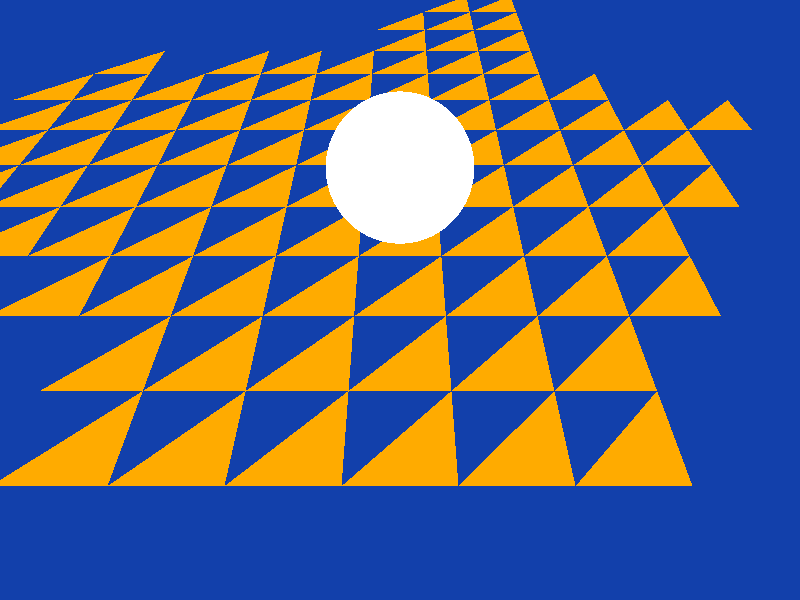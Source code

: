 camera {
  location  <0, 14, 14>
  up        <0,  1,  0>
  right     <1.33333, 0,  0>
  look_at   <0, 0, 0>
}

light_source {<-100, 100, 100> color rgb <1.5, 1.5, 1.5>}

sphere { <0, 0, 0>, 2
  pigment { color rgb <1.0, 1.0, 1.0>}
  finish {ambient 0 diffuse 0 refraction 1 ior 1.33}
  translate <0, 5, 0>
}

// floor
plane {<0, 1, 0>, -4
  pigment {color rgb <0.07, 0.25, 0.67>}
  finish {ambient 0.2 diffuse 0.4}
  translate <0, -1, 0>
}

// tile the floor
// leftmost column
triangle {
  <0, 0, 0>,
  <1, 0, 0>,
  <0, 0, -1>
  scale <4, 4, 4>
  translate <-22, -4.9999, -20>
  pigment {color rgb <1.0, 0.67, 0.0>}
  finish {ambient 0.4 diffuse 0.5}
}

// one column to the right
triangle {
  <0, 0, 0>,
  <1, 0, 0>,
  <0, 0, -1>
  scale <4, 4, 4>
  translate <-18, -4.9999, -12>
  pigment {color rgb <1.0, 0.67, 0.0>}
  finish {ambient 0.4 diffuse 0.5}
}

triangle {
  <0, 0, 0>,
  <1, 0, 0>,
  <0, 0, -1>
  scale <4, 4, 4>
  translate <-18, -4.9999, -16>
  pigment {color rgb <1.0, 0.67, 0.0>}
  finish {ambient 0.4 diffuse 0.5}
}

triangle {
  <0, 0, 0>,
  <1, 0, 0>,
  <0, 0, -1>
  scale <4, 4, 4>
  translate <-18, -4.9999, -20>
  pigment {color rgb <1.0, 0.67, 0.0>}
  finish {ambient 0.4 diffuse 0.5}
}

// one column to the right
triangle {
  <0, 0, 0>,
  <1, 0, 0>,
  <0, 0, -1>
  scale <4, 4, 4>
  translate <-14, -4.9999, -4>
  pigment {color rgb <1.0, 0.67, 0.0>}
  finish {ambient 0.4 diffuse 0.5}
}

triangle {
  <0, 0, 0>,
  <1, 0, 0>,
  <0, 0, -1>
  scale <4, 4, 4>
  translate <-14, -4.9999, -8>
  pigment {color rgb <1.0, 0.67, 0.0>}
  finish {ambient 0.4 diffuse 0.5}
}

triangle {
  <0, 0, 0>,
  <1, 0, 0>,
  <0, 0, -1>
  scale <4, 4, 4>
  translate <-14, -4.9999, -12>
  pigment {color rgb <1.0, 0.67, 0.0>}
  finish {ambient 0.4 diffuse 0.5}
}
triangle {
  <0, 0, 0>,
  <1, 0, 0>,
  <0, 0, -1>
  scale <4, 4, 4>
  translate <-14, -4.9999, -16>
  pigment {color rgb <1.0, 0.67, 0.0>}
  finish {ambient 0.4 diffuse 0.5}
}

triangle {
  <0, 0, 0>,
  <1, 0, 0>,
  <0, 0, -1>
  scale <4, 4, 4>
  translate <-14, -4.9999, -20>
  pigment {color rgb <1.0, 0.67, 0.0>}
  finish {ambient 0.4 diffuse 0.5}
}

triangle {
  <0, 0, 0>,
  <1, 0, 0>,
  <0, 0, -1>
  scale <4, 4, 4>
  translate <-14, -4.9999, -24>
  pigment {color rgb <1.0, 0.67, 0.0>}
  finish {ambient 0.4 diffuse 0.5}
}

// one column to the right
triangle {
  <0, 0, 0>,
  <1, 0, 0>,
  <0, 0, -1>
  scale <4, 4, 4>
  translate <-10, -4.9999, 4>
  pigment {color rgb <1.0, 0.67, 0.0>}
  finish {ambient 0.4 diffuse 0.5}
}

triangle {
  <0, 0, 0>,
  <1, 0, 0>,
  <0, 0, -1>
  scale <4, 4, 4>
  translate <-10, -4.9999, 0>
  pigment {color rgb <1.0, 0.67, 0.0>}
  finish {ambient 0.4 diffuse 0.5}
}

triangle {
  <0, 0, 0>,
  <1, 0, 0>,
  <0, 0, -1>
  scale <4, 4, 4>
  translate <-10, -4.9999, -4>
  pigment {color rgb <1.0, 0.67, 0.0>}
  finish {ambient 0.4 diffuse 0.5}
}

triangle {
  <0, 0, 0>,
  <1, 0, 0>,
  <0, 0, -1>
  scale <4, 4, 4>
  translate <-10, -4.9999, -8>
  pigment {color rgb <1.0, 0.67, 0.0>}
  finish {ambient 0.4 diffuse 0.5}
}

triangle {
  <0, 0, 0>,
  <1, 0, 0>,
  <0, 0, -1>
  scale <4, 4, 4>
  translate <-10, -4.9999, -8>
  pigment {color rgb <1.0, 0.67, 0.0>}
  finish {ambient 0.4 diffuse 0.5}
}

triangle {
  <0, 0, 0>,
  <1, 0, 0>,
  <0, 0, -1>
  scale <4, 4, 4>
  translate <-10, -4.9999, -12>
  pigment {color rgb <1.0, 0.67, 0.0>}
  finish {ambient 0.4 diffuse 0.5}
}

triangle {
  <0, 0, 0>,
  <1, 0, 0>,
  <0, 0, -1>
  scale <4, 4, 4>
  translate <-10, -4.9999, -16>
  pigment {color rgb <1.0, 0.67, 0.0>}
  finish {ambient 0.4 diffuse 0.5}
}

triangle {
  <0, 0, 0>,
  <1, 0, 0>,
  <0, 0, -1>
  scale <4, 4, 4>
  translate <-10, -4.9999, -20>
  pigment {color rgb <1.0, 0.67, 0.0>}
  finish {ambient 0.4 diffuse 0.5}
}

triangle {
  <0, 0, 0>,
  <1, 0, 0>,
  <0, 0, -1>
  scale <4, 4, 4>
  translate <-10, -4.9999, -24>
  pigment {color rgb <1.0, 0.67, 0.0>}
  finish {ambient 0.4 diffuse 0.5}
}

triangle {
  <0, 0, 0>,
  <1, 0, 0>,
  <0, 0, -1>
  scale <4, 4, 4>
  translate <-10, -4.9999, -28>
  pigment {color rgb <1.0, 0.67, 0.0>}
  finish {ambient 0.4 diffuse 0.5}
}

triangle {
  <0, 0, 0>,
  <1, 0, 0>,
  <0, 0, -1>
  scale <4, 4, 4>
  translate <-10, -4.9999, -32>
  pigment {color rgb <1.0, 0.67, 0.0>}
  finish {ambient 0.4 diffuse 0.5}
}

triangle {
  <0, 0, 0>,
  <1, 0, 0>,
  <0, 0, -1>
  scale <4, 4, 4>
  translate <-10, -4.9999, -36>
  pigment {color rgb <1.0, 0.67, 0.0>}
  finish {ambient 0.4 diffuse 0.5}
}

triangle {
  <0, 0, 0>,
  <1, 0, 0>,
  <0, 0, -1>
  scale <4, 4, 4>
  translate <-10, -4.9999, -40>
  pigment {color rgb <1.0, 0.67, 0.0>}
  finish {ambient 0.4 diffuse 0.5}
}


// one column to the right
triangle {
  <0, 0, 0>,
  <1, 0, 0>,
  <0, 0, -1>
  scale <4, 4, 4>
  translate <-6, -4.9999, 4>
  pigment {color rgb <1.0, 0.67, 0.0>}
  finish {ambient 0.4 diffuse 0.5}
}

triangle {
  <0, 0, 0>,
  <1, 0, 0>,
  <0, 0, -1>
  scale <4, 4, 4>
  translate <-6, -4.9999, 0>
  pigment {color rgb <1.0, 0.67, 0.0>}
  finish {ambient 0.4 diffuse 0.5}
}

triangle {
  <0, 0, 0>,
  <1, 0, 0>,
  <0, 0, -1>
  scale <4, 4, 4>
  translate <-6, -4.9999, -4>
  pigment {color rgb <1.0, 0.67, 0.0>}
  finish {ambient 0.4 diffuse 0.5}
}

triangle {
  <0, 0, 0>,
  <1, 0, 0>,
  <0, 0, -1>
  scale <4, 4, 4>
  translate <-6, -4.9999, -8>
  pigment {color rgb <1.0, 0.67, 0.0>}
  finish {ambient 0.4 diffuse 0.5}
}

triangle {
  <0, 0, 0>,
  <1, 0, 0>,
  <0, 0, -1>
  scale <4, 4, 4>
  translate <-6, -4.9999, -12>
  pigment {color rgb <1.0, 0.67, 0.0>}
  finish {ambient 0.4 diffuse 0.5}
}

triangle {
  <0, 0, 0>,
  <1, 0, 0>,
  <0, 0, -1>
  scale <4, 4, 4>
  translate <-6, -4.9999, -16>
  pigment {color rgb <1.0, 0.67, 0.0>}
  finish {ambient 0.4 diffuse 0.5}
}

triangle {
  <0, 0, 0>,
  <1, 0, 0>,
  <0, 0, -1>
  scale <4, 4, 4>
  translate <-6, -4.9999, -20>
  pigment {color rgb <1.0, 0.67, 0.0>}
  finish {ambient 0.4 diffuse 0.5}
}

triangle {
  <0, 0, 0>,
  <1, 0, 0>,
  <0, 0, -1>
  scale <4, 4, 4>
  translate <-6, -4.9999, -24>
  pigment {color rgb <1.0, 0.67, 0.0>}
  finish {ambient 0.4 diffuse 0.5}
}

triangle {
  <0, 0, 0>,
  <1, 0, 0>,
  <0, 0, -1>
  scale <4, 4, 4>
  translate <-6, -4.9999, -28>
  pigment {color rgb <1.0, 0.67, 0.0>}
  finish {ambient 0.4 diffuse 0.5}
}

triangle {
  <0, 0, 0>,
  <1, 0, 0>,
  <0, 0, -1>
  scale <4, 4, 4>
  translate <-6, -4.9999, -32>
  pigment {color rgb <1.0, 0.67, 0.0>}
  finish {ambient 0.4 diffuse 0.5}
}

triangle {
  <0, 0, 0>,
  <1, 0, 0>,
  <0, 0, -1>
  scale <4, 4, 4>
  translate <-6, -4.9999, -36>
  pigment {color rgb <1.0, 0.67, 0.0>}
  finish {ambient 0.4 diffuse 0.5}
}

triangle {
  <0, 0, 0>,
  <1, 0, 0>,
  <0, 0, -1>
  scale <4, 4, 4>
  translate <-6, -4.9999, -40>
  pigment {color rgb <1.0, 0.67, 0.0>}
  finish {ambient 0.4 diffuse 0.5}
}

triangle {
  <0, 0, 0>,
  <1, 0, 0>,
  <0, 0, -1>
  scale <4, 4, 4>
  translate <-6, -4.9999, -44>
  pigment {color rgb <1.0, 0.67, 0.0>}
  finish {ambient 0.4 diffuse 0.5}
}

triangle {
  <0, 0, 0>,
  <1, 0, 0>,
  <0, 0, -1>
  scale <4, 4, 4>
  translate <-6, -4.9999, -48>
  pigment {color rgb <1.0, 0.67, 0.0>}
  finish {ambient 0.4 diffuse 0.5}
}


// one more column to the right
triangle {
  <0, 0, 0>,
  <1, 0, 0>,
  <0, 0, -1>
  scale <4, 4, 4>
  translate <-2, -4.9999, 4>
  pigment {color rgb <1.0, 0.67, 0.0>}
  finish {ambient 0.4 diffuse 0.5}
}

triangle {
  <0, 0, 0>,
  <1, 0, 0>,
  <0, 0, -1>
  scale <4, 4, 4>
  translate <-2, -4.9999, 0>
  pigment {color rgb <1.0, 0.67, 0.0>}
  finish {ambient 0.4 diffuse 0.5}
}

triangle {
  <0, 0, 0>,
  <1, 0, 0>,
  <0, 0, -1>
  scale <4, 4, 4>
  translate <-2, -4.9999, -4>
  pigment {color rgb <1.0, 0.67, 0.0>}
  finish {ambient 0.4 diffuse 0.5}
}

triangle {
  <0, 0, 0>,
  <1, 0, 0>,
  <0, 0, -1>
  scale <4, 4, 4>
  translate <-2, -4.9999, -8>
  pigment {color rgb <1.0, 0.67, 0.0>}
  finish {ambient 0.4 diffuse 0.5}
}

triangle {
  <0, 0, 0>,
  <1, 0, 0>,
  <0, 0, -1>
  scale <4, 4, 4>
  translate <-2, -4.9999, -12>
  pigment {color rgb <1.0, 0.67, 0.0>}
  finish {ambient 0.4 diffuse 0.5}
}

triangle {
  <0, 0, 0>,
  <1, 0, 0>,
  <0, 0, -1>
  scale <4, 4, 4>
  translate <-2, -4.9999, -16>
  pigment {color rgb <1.0, 0.67, 0.0>}
  finish {ambient 0.4 diffuse 0.5}
}

triangle {
  <0, 0, 0>,
  <1, 0, 0>,
  <0, 0, -1>
  scale <4, 4, 4>
  translate <-2, -4.9999, -20>
  pigment {color rgb <1.0, 0.67, 0.0>}
  finish {ambient 0.4 diffuse 0.5}
}

triangle {
  <0, 0, 0>,
  <1, 0, 0>,
  <0, 0, -1>
  scale <4, 4, 4>
  translate <-2, -4.9999, -24>
  pigment {color rgb <1.0, 0.67, 0.0>}
  finish {ambient 0.4 diffuse 0.5}
}

triangle {
  <0, 0, 0>,
  <1, 0, 0>,
  <0, 0, -1>
  scale <4, 4, 4>
  translate <-2, -4.9999, -28>
  pigment {color rgb <1.0, 0.67, 0.0>}
  finish {ambient 0.4 diffuse 0.5}
}

triangle {
  <0, 0, 0>,
  <1, 0, 0>,
  <0, 0, -1>
  scale <4, 4, 4>
  translate <-2, -4.9999, -32>
  pigment {color rgb <1.0, 0.67, 0.0>}
  finish {ambient 0.4 diffuse 0.5}
}

triangle {
  <0, 0, 0>,
  <1, 0, 0>,
  <0, 0, -1>
  scale <4, 4, 4>
  translate <-2, -4.9999, -36>
  pigment {color rgb <1.0, 0.67, 0.0>}
  finish {ambient 0.4 diffuse 0.5}
}


// one more column to the right

triangle {
  <0, 0, 0>,
  <1, 0, 0>,
  <0, 0, -1>
  scale <4, 4, 4>
  translate <2, -4.9999, 4>
  pigment {color rgb <1.0, 0.67, 0.0>}
  finish {ambient 0.4 diffuse 0.5}
}


triangle {
  <0, 0, 0>,
  <1, 0, 0>,
  <0, 0, -1>
  scale <4, 4, 4>
  translate <2, -4.9999, 0>
  pigment {color rgb <1.0, 0.67, 0.0>}
  finish {ambient 0.4 diffuse 0.5}
}


triangle {
  <0, 0, 0>,
  <1, 0, 0>,
  <0, 0, -1>
  scale <4, 4, 4>
  translate <2, -4.9999, -4>
  pigment {color rgb <1.0, 0.67, 0.0>}
  finish {ambient 0.4 diffuse 0.5}
}


triangle {
  <0, 0, 0>,
  <1, 0, 0>,
  <0, 0, -1>
  scale <4, 4, 4>
  translate <2, -4.9999, -8>
  pigment {color rgb <1.0, 0.67, 0.0>}
  finish {ambient 0.4 diffuse 0.5}
}


triangle {
  <0, 0, 0>,
  <1, 0, 0>,
  <0, 0, -1>
  scale <4, 4, 4>
  translate <2, -4.9999, -12>
  pigment {color rgb <1.0, 0.67, 0.0>}
  finish {ambient 0.4 diffuse 0.5}
}


triangle {
  <0, 0, 0>,
  <1, 0, 0>,
  <0, 0, -1>
  scale <4, 4, 4>
  translate <2, -4.9999, -16>
  pigment {color rgb <1.0, 0.67, 0.0>}
  finish {ambient 0.4 diffuse 0.5}
}


triangle {
  <0, 0, 0>,
  <1, 0, 0>,
  <0, 0, -1>
  scale <4, 4, 4>
  translate <2, -4.9999, -20>
  pigment {color rgb <1.0, 0.67, 0.0>}
  finish {ambient 0.4 diffuse 0.5}
}


triangle {
  <0, 0, 0>,
  <1, 0, 0>,
  <0, 0, -1>
  scale <4, 4, 4>
  translate <2, -4.9999, -24>
  pigment {color rgb <1.0, 0.67, 0.0>}
  finish {ambient 0.4 diffuse 0.5}
}


triangle {
  <0, 0, 0>,
  <1, 0, 0>,
  <0, 0, -1>
  scale <4, 4, 4>
  translate <2, -4.9999, -28>
  pigment {color rgb <1.0, 0.67, 0.0>}
  finish {ambient 0.4 diffuse 0.5}
}


// one more column to the right
triangle {
  <0, 0, 0>,
  <1, 0, 0>,
  <0, 0, -1>
  scale <4, 4, 4>
  translate <6, -4.9999, 4>
  pigment {color rgb <1.0, 0.67, 0.0>}
  finish {ambient 0.4 diffuse 0.5}
}

triangle {
  <0, 0, 0>,
  <1, 0, 0>,
  <0, 0, -1>
  scale <4, 4, 4>
  translate <6, -4.9999, 0>
  pigment {color rgb <1.0, 0.67, 0.0>}
  finish {ambient 0.4 diffuse 0.5}
}

triangle {
  <0, 0, 0>,
  <1, 0, 0>,
  <0, 0, -1>
  scale <4, 4, 4>
  translate <6, -4.9999, -4>
  pigment {color rgb <1.0, 0.67, 0.0>}
  finish {ambient 0.4 diffuse 0.5}
}

triangle {
  <0, 0, 0>,
  <1, 0, 0>,
  <0, 0, -1>
  scale <4, 4, 4>
  translate <6, -4.9999, -8>
  pigment {color rgb <1.0, 0.67, 0.0>}
  finish {ambient 0.4 diffuse 0.5}
}

triangle {
  <0, 0, 0>,
  <1, 0, 0>,
  <0, 0, -1>
  scale <4, 4, 4>
  translate <6, -4.9999, -12>
  pigment {color rgb <1.0, 0.67, 0.0>}
  finish {ambient 0.4 diffuse 0.5}
}

triangle {
  <0, 0, 0>,
  <1, 0, 0>,
  <0, 0, -1>
  scale <4, 4, 4>
  translate <6, -4.9999, -16>
  pigment {color rgb <1.0, 0.67, 0.0>}
  finish {ambient 0.4 diffuse 0.5}
}

triangle {
  <0, 0, 0>,
  <1, 0, 0>,
  <0, 0, -1>
  scale <4, 4, 4>
  translate <6, -4.9999, -20>
  pigment {color rgb <1.0, 0.67, 0.0>}
  finish {ambient 0.4 diffuse 0.5}
}

triangle {
  <0, 0, 0>,
  <1, 0, 0>,
  <0, 0, -1>
  scale <4, 4, 4>
  translate <6, -4.9999, -24>
  pigment {color rgb <1.0, 0.67, 0.0>}
  finish {ambient 0.4 diffuse 0.5}
}

triangle {
  <0, 0, 0>,
  <1, 0, 0>,
  <0, 0, -1>
  scale <4, 4, 4>
  translate <6, -4.9999, -28>
  pigment {color rgb <1.0, 0.67, 0.0>}
  finish {ambient 0.4 diffuse 0.5}
}

// one more column to the right
triangle {
  <0, 0, 0>,
  <1, 0, 0>,
  <0, 0, -1>
  scale <4, 4, 4>
  translate <10, -4.9999, 4>
  pigment {color rgb <1.0, 0.67, 0.0>}
  finish {ambient 0.4 diffuse 0.5}
}

triangle {
  <0, 0, 0>,
  <1, 0, 0>,
  <0, 0, -1>
  scale <4, 4, 4>
  translate <10, -4.9999, 0>
  pigment {color rgb <1.0, 0.67, 0.0>}
  finish {ambient 0.4 diffuse 0.5}
}

triangle {
  <0, 0, 0>,
  <1, 0, 0>,
  <0, 0, -1>
  scale <4, 4, 4>
  translate <10, -4.9999, -4>
  pigment {color rgb <1.0, 0.67, 0.0>}
  finish {ambient 0.4 diffuse 0.5}
}

triangle {
  <0, 0, 0>,
  <1, 0, 0>,
  <0, 0, -1>
  scale <4, 4, 4>
  translate <10, -4.9999, -8>
  pigment {color rgb <1.0, 0.67, 0.0>}
  finish {ambient 0.4 diffuse 0.5}
}

triangle {
  <0, 0, 0>,
  <1, 0, 0>,
  <0, 0, -1>
  scale <4, 4, 4>
  translate <10, -4.9999, -12>
  pigment {color rgb <1.0, 0.67, 0.0>}
  finish {ambient 0.4 diffuse 0.5}
}

triangle {
  <0, 0, 0>,
  <1, 0, 0>,
  <0, 0, -1>
  scale <4, 4, 4>
  translate <10, -4.9999, -16>
  pigment {color rgb <1.0, 0.67, 0.0>}
  finish {ambient 0.4 diffuse 0.5}
}

triangle {
  <0, 0, 0>,
  <1, 0, 0>,
  <0, 0, -1>
  scale <4, 4, 4>
  translate <10, -4.9999, -20>
  pigment {color rgb <1.0, 0.67, 0.0>}
  finish {ambient 0.4 diffuse 0.5}
}

triangle {
  <0, 0, 0>,
  <1, 0, 0>,
  <0, 0, -1>
  scale <4, 4, 4>
  translate <10, -4.9999, -24>
  pigment {color rgb <1.0, 0.67, 0.0>}
  finish {ambient 0.4 diffuse 0.5}
}

triangle {
  <0, 0, 0>,
  <1, 0, 0>,
  <0, 0, -1>
  scale <4, 4, 4>
  translate <10, -4.9999, -28>
  pigment {color rgb <1.0, 0.67, 0.0>}
  finish {ambient 0.4 diffuse 0.5}
}

// one more column to the right
triangle {
  <0, 0, 0>,
  <1, 0, 0>,
  <0, 0, -1>
  scale <4, 4, 4>
  translate <14, -4.9999, -4>
  pigment {color rgb <1.0, 0.67, 0.0>}
  finish {ambient 0.4 diffuse 0.5}
}

triangle {
  <0, 0, 0>,
  <1, 0, 0>,
  <0, 0, -1>
  scale <4, 4, 4>
  translate <14, -4.9999, -8>
  pigment {color rgb <1.0, 0.67, 0.0>}
  finish {ambient 0.4 diffuse 0.5}
}

triangle {
  <0, 0, 0>,
  <1, 0, 0>,
  <0, 0, -1>
  scale <4, 4, 4>
  translate <14, -4.9999, -12>
  pigment {color rgb <1.0, 0.67, 0.0>}
  finish {ambient 0.4 diffuse 0.5}
}

triangle {
  <0, 0, 0>,
  <1, 0, 0>,
  <0, 0, -1>
  scale <4, 4, 4>
  translate <14, -4.9999, -16>
  pigment {color rgb <1.0, 0.67, 0.0>}
  finish {ambient 0.4 diffuse 0.5}
}

triangle {
  <0, 0, 0>,
  <1, 0, 0>,
  <0, 0, -1>
  scale <4, 4, 4>
  translate <14, -4.9999, -20>
  pigment {color rgb <1.0, 0.67, 0.0>}
  finish {ambient 0.4 diffuse 0.5}
}

triangle {
  <0, 0, 0>,
  <1, 0, 0>,
  <0, 0, -1>
  scale <4, 4, 4>
  translate <14, -4.9999, -24>
  pigment {color rgb <1.0, 0.67, 0.0>}
  finish {ambient 0.4 diffuse 0.5}
}

// one more column to the right
triangle {
  <0, 0, 0>,
  <1, 0, 0>,
  <0, 0, -1>
  scale <4, 4, 4>
  translate <18, -4.9999, -8>
  pigment {color rgb <1.0, 0.67, 0.0>}
  finish {ambient 0.4 diffuse 0.5}
}

triangle {
  <0, 0, 0>,
  <1, 0, 0>,
  <0, 0, -1>
  scale <4, 4, 4>
  translate <18, -4.9999, -12>
  pigment {color rgb <1.0, 0.67, 0.0>}
  finish {ambient 0.4 diffuse 0.5}
}

triangle {
  <0, 0, 0>,
  <1, 0, 0>,
  <0, 0, -1>
  scale <4, 4, 4>
  translate <18, -4.9999, -16>
  pigment {color rgb <1.0, 0.67, 0.0>}
  finish {ambient 0.4 diffuse 0.5}
}

triangle {
  <0, 0, 0>,
  <1, 0, 0>,
  <0, 0, -1>
  scale <4, 4, 4>
  translate <18, -4.9999, -20>
  pigment {color rgb <1.0, 0.67, 0.0>}
  finish {ambient 0.4 diffuse 0.5}
}

triangle {
  <0, 0, 0>,
  <1, 0, 0>,
  <0, 0, -1>
  scale <4, 4, 4>
  translate <18, -4.9999, -24>
  pigment {color rgb <1.0, 0.67, 0.0>}
  finish {ambient 0.4 diffuse 0.5}
}

triangle {
  <0, 0, 0>,
  <1, 0, 0>,
  <0, 0, -1>
  scale <4, 4, 4>
  translate <18, -4.9999, -28>
  pigment {color rgb <1.0, 0.67, 0.0>}
  finish {ambient 0.4 diffuse 0.5}
}

// one more column to the right
triangle {
  <0, 0, 0>,
  <1, 0, 0>,
  <0, 0, -1>
  scale <4, 4, 4>
  translate <22, -4.9999, -12>
  pigment {color rgb <1.0, 0.67, 0.0>}
  finish {ambient 0.4 diffuse 0.5}
}

triangle {
  <0, 0, 0>,
  <1, 0, 0>,
  <0, 0, -1>
  scale <4, 4, 4>
  translate <22, -4.9999, -16>
  pigment {color rgb <1.0, 0.67, 0.0>}
  finish {ambient 0.4 diffuse 0.5}
}

triangle {
  <0, 0, 0>,
  <1, 0, 0>,
  <0, 0, -1>
  scale <4, 4, 4>
  translate <22, -4.9999, -20>
  pigment {color rgb <1.0, 0.67, 0.0>}
  finish {ambient 0.4 diffuse 0.5}
}

triangle {
  <0, 0, 0>,
  <1, 0, 0>,
  <0, 0, -1>
  scale <4, 4, 4>
  translate <22, -4.9999, -24>
  pigment {color rgb <1.0, 0.67, 0.0>}
  finish {ambient 0.4 diffuse 0.5}
}
